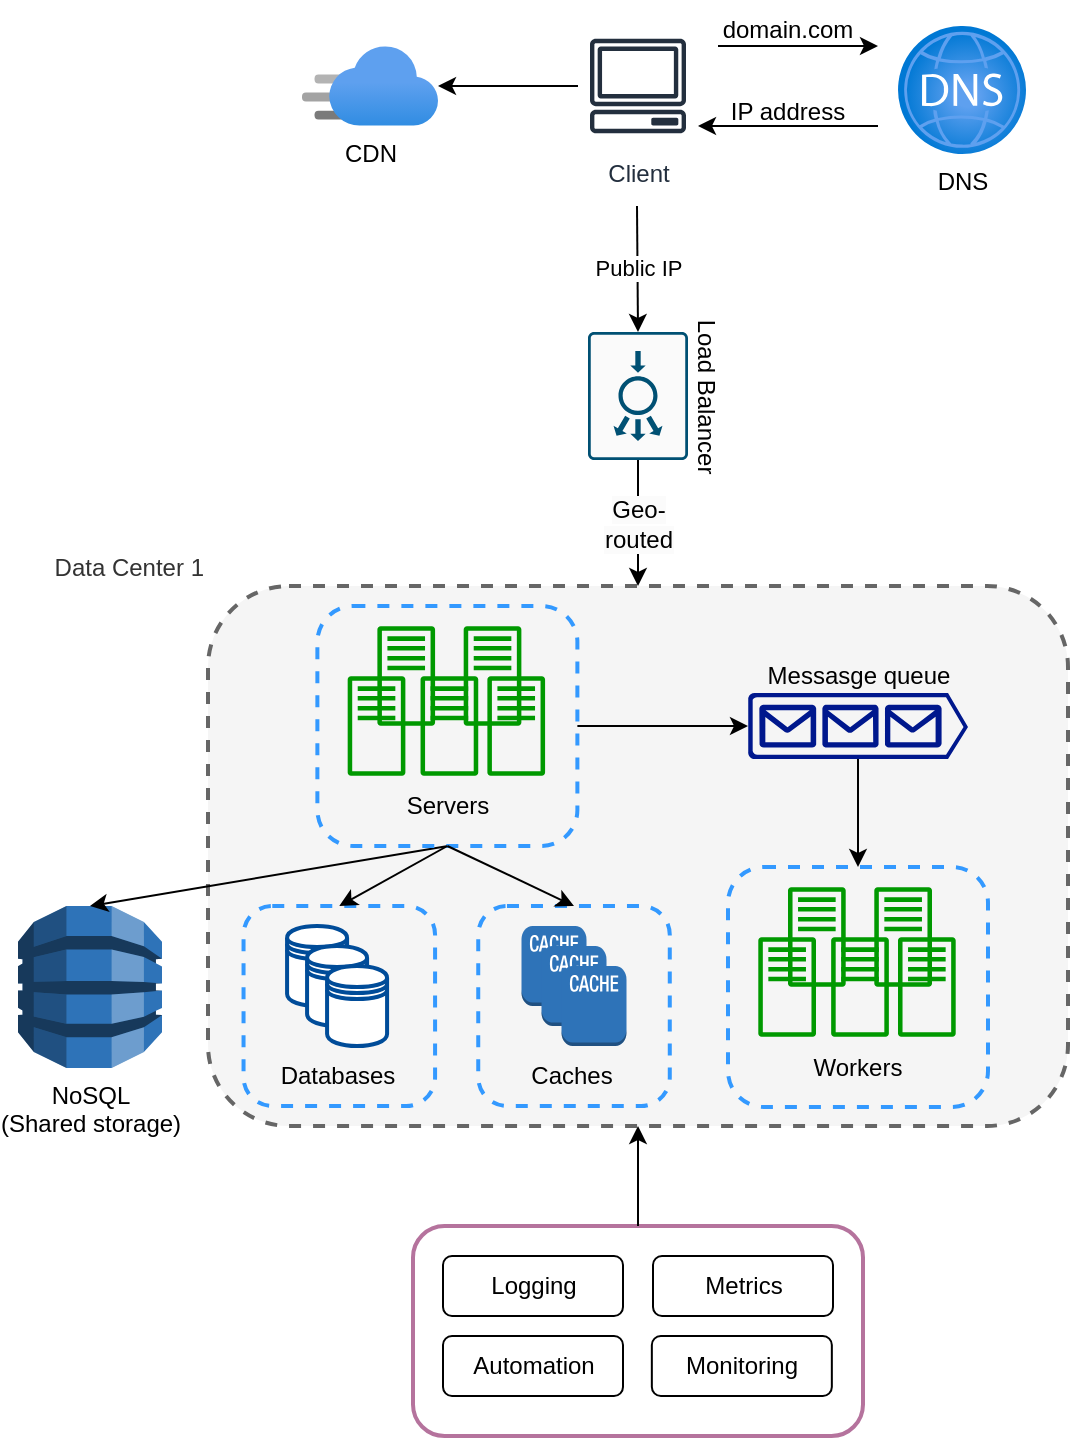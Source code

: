 <mxfile version="24.2.3" type="github">
  <diagram name="Page-1" id="aJdUUnHXH2kh8VmLgzIS">
    <mxGraphModel dx="1243" dy="831" grid="1" gridSize="10" guides="1" tooltips="1" connect="1" arrows="1" fold="1" page="1" pageScale="1" pageWidth="850" pageHeight="1100" math="0" shadow="0">
      <root>
        <mxCell id="0" />
        <mxCell id="1" parent="0" />
        <mxCell id="bp-vKxV_hlAgK0k2TYMo-3" value="Data Center 1" style="rounded=1;whiteSpace=wrap;html=1;dashed=1;strokeWidth=2;fillColor=#f5f5f5;fontColor=#333333;strokeColor=#666666;align=right;labelPosition=left;verticalLabelPosition=top;verticalAlign=bottom;" parent="1" vertex="1">
          <mxGeometry x="165" y="350" width="430" height="270" as="geometry" />
        </mxCell>
        <mxCell id="u_6Jhnb3s3K0sa4x8jdL-8" value="" style="rounded=1;whiteSpace=wrap;html=1;dashed=1;strokeWidth=2;fillColor=none;strokeColor=#3399FF;" parent="1" vertex="1">
          <mxGeometry x="182.77" y="510" width="95.77" height="100" as="geometry" />
        </mxCell>
        <mxCell id="IRDAZbnhrmjxmqdq8_ro-2" value="DNS" style="image;aspect=fixed;html=1;points=[];align=center;fontSize=12;image=img/lib/azure2/networking/DNS_Zones.svg;" parent="1" vertex="1">
          <mxGeometry x="510" y="70" width="64" height="64" as="geometry" />
        </mxCell>
        <mxCell id="IRDAZbnhrmjxmqdq8_ro-3" value="Client" style="sketch=0;outlineConnect=0;fontColor=#232F3E;gradientColor=none;strokeColor=#232F3E;fillColor=#ffffff;dashed=0;verticalLabelPosition=bottom;verticalAlign=top;align=center;html=1;fontSize=12;fontStyle=0;aspect=fixed;shape=mxgraph.aws4.resourceIcon;resIcon=mxgraph.aws4.client;" parent="1" vertex="1">
          <mxGeometry x="350" y="70" width="60" height="60" as="geometry" />
        </mxCell>
        <mxCell id="IRDAZbnhrmjxmqdq8_ro-4" value="" style="endArrow=classic;html=1;rounded=0;" parent="1" edge="1">
          <mxGeometry width="50" height="50" relative="1" as="geometry">
            <mxPoint x="420" y="80" as="sourcePoint" />
            <mxPoint x="500" y="80" as="targetPoint" />
          </mxGeometry>
        </mxCell>
        <mxCell id="IRDAZbnhrmjxmqdq8_ro-5" value="" style="endArrow=classic;html=1;rounded=0;" parent="1" edge="1">
          <mxGeometry width="50" height="50" relative="1" as="geometry">
            <mxPoint x="500" y="120" as="sourcePoint" />
            <mxPoint x="410" y="120" as="targetPoint" />
          </mxGeometry>
        </mxCell>
        <mxCell id="IRDAZbnhrmjxmqdq8_ro-6" value="domain.com" style="text;html=1;align=center;verticalAlign=middle;whiteSpace=wrap;rounded=0;" parent="1" vertex="1">
          <mxGeometry x="425" y="57" width="60" height="30" as="geometry" />
        </mxCell>
        <mxCell id="IRDAZbnhrmjxmqdq8_ro-7" value="IP address" style="text;html=1;align=center;verticalAlign=middle;whiteSpace=wrap;rounded=0;" parent="1" vertex="1">
          <mxGeometry x="425" y="98" width="60" height="30" as="geometry" />
        </mxCell>
        <mxCell id="IRDAZbnhrmjxmqdq8_ro-9" value="Public IP" style="endArrow=classic;html=1;rounded=0;entryX=0;entryY=0.5;entryDx=0;entryDy=0;entryPerimeter=0;" parent="1" target="bp-vKxV_hlAgK0k2TYMo-7" edge="1">
          <mxGeometry width="50" height="50" relative="1" as="geometry">
            <mxPoint x="379.5" y="160" as="sourcePoint" />
            <mxPoint x="379.5" y="230" as="targetPoint" />
          </mxGeometry>
        </mxCell>
        <mxCell id="IGtKASbwkltZqIFQSp29-2" value="" style="shape=datastore;whiteSpace=wrap;html=1;strokeColor=#004C99;strokeWidth=2;" parent="1" vertex="1">
          <mxGeometry x="204.54" y="520" width="30" height="40" as="geometry" />
        </mxCell>
        <mxCell id="bp-vKxV_hlAgK0k2TYMo-7" value="Load Balancer" style="sketch=0;points=[[0.015,0.015,0],[0.985,0.015,0],[0.985,0.985,0],[0.015,0.985,0],[0.25,0,0],[0.5,0,0],[0.75,0,0],[1,0.25,0],[1,0.5,0],[1,0.75,0],[0.75,1,0],[0.5,1,0],[0.25,1,0],[0,0.75,0],[0,0.5,0],[0,0.25,0]];verticalLabelPosition=top;html=1;verticalAlign=bottom;aspect=fixed;align=center;pointerEvents=1;shape=mxgraph.cisco19.rect;prIcon=load_balancer;fillColor=#FAFAFA;strokeColor=#005073;labelPosition=center;rotation=90;textDirection=ltr;" parent="1" vertex="1">
          <mxGeometry x="348" y="230" width="64" height="50" as="geometry" />
        </mxCell>
        <mxCell id="bp-vKxV_hlAgK0k2TYMo-8" value="&lt;span style=&quot;font-size: 12px; text-wrap: wrap; background-color: rgb(251, 251, 251);&quot;&gt;Geo-routed&lt;/span&gt;" style="endArrow=classic;html=1;rounded=0;exitX=1;exitY=0.5;exitDx=0;exitDy=0;exitPerimeter=0;entryX=0.5;entryY=0;entryDx=0;entryDy=0;" parent="1" source="bp-vKxV_hlAgK0k2TYMo-7" target="bp-vKxV_hlAgK0k2TYMo-3" edge="1">
          <mxGeometry width="50" height="50" relative="1" as="geometry">
            <mxPoint x="190" y="300" as="sourcePoint" />
            <mxPoint x="240" y="250" as="targetPoint" />
          </mxGeometry>
        </mxCell>
        <mxCell id="ZAImQmK_n9Z3y-bCYSJ8-1" value="CDN" style="image;aspect=fixed;html=1;points=[];align=center;fontSize=12;image=img/lib/azure2/app_services/CDN_Profiles.svg;" parent="1" vertex="1">
          <mxGeometry x="212" y="80" width="68" height="40" as="geometry" />
        </mxCell>
        <mxCell id="ZAImQmK_n9Z3y-bCYSJ8-2" value="" style="endArrow=classic;html=1;rounded=0;" parent="1" source="IRDAZbnhrmjxmqdq8_ro-3" target="ZAImQmK_n9Z3y-bCYSJ8-1" edge="1">
          <mxGeometry width="50" height="50" relative="1" as="geometry">
            <mxPoint x="400" y="450" as="sourcePoint" />
            <mxPoint x="450" y="400" as="targetPoint" />
          </mxGeometry>
        </mxCell>
        <mxCell id="ZAImQmK_n9Z3y-bCYSJ8-3" value="" style="outlineConnect=0;dashed=0;verticalLabelPosition=bottom;verticalAlign=top;align=center;html=1;shape=mxgraph.aws3.cache_node;fillColor=#2E73B8;gradientColor=none;" parent="1" vertex="1">
          <mxGeometry x="321.75" y="520" width="32.5" height="40" as="geometry" />
        </mxCell>
        <mxCell id="gn3RjjWk8DFoDF5kcvNO-3" value="NoSQL&lt;div&gt;(Shared storage)&lt;/div&gt;" style="outlineConnect=0;dashed=0;verticalLabelPosition=bottom;verticalAlign=top;align=center;html=1;shape=mxgraph.aws3.dynamo_db;fillColor=#2E73B8;gradientColor=none;" parent="1" vertex="1">
          <mxGeometry x="70" y="510" width="72" height="81" as="geometry" />
        </mxCell>
        <mxCell id="gn3RjjWk8DFoDF5kcvNO-4" value="" style="endArrow=classic;html=1;rounded=0;entryX=0.5;entryY=0;entryDx=0;entryDy=0;entryPerimeter=0;" parent="1" target="gn3RjjWk8DFoDF5kcvNO-3" edge="1">
          <mxGeometry width="50" height="50" relative="1" as="geometry">
            <mxPoint x="285" y="480" as="sourcePoint" />
            <mxPoint x="486" y="1064" as="targetPoint" />
          </mxGeometry>
        </mxCell>
        <mxCell id="Y4jwXqfifL86XG0g3Bbs-1" value="" style="rounded=1;whiteSpace=wrap;html=1;dashed=1;strokeWidth=2;fillColor=none;strokeColor=#3399FF;" parent="1" vertex="1">
          <mxGeometry x="219.69" y="360" width="130" height="120" as="geometry" />
        </mxCell>
        <mxCell id="Y4jwXqfifL86XG0g3Bbs-2" value="" style="sketch=0;outlineConnect=0;fontColor=#232F3E;gradientColor=none;fillColor=#009900;strokeColor=none;dashed=0;verticalLabelPosition=bottom;verticalAlign=top;align=center;html=1;fontSize=12;fontStyle=0;aspect=fixed;pointerEvents=1;shape=mxgraph.aws4.traditional_server;strokeWidth=1;" parent="1" vertex="1">
          <mxGeometry x="249.69" y="370" width="28.85" height="50" as="geometry" />
        </mxCell>
        <mxCell id="Y4jwXqfifL86XG0g3Bbs-3" value="" style="sketch=0;outlineConnect=0;fontColor=#232F3E;gradientColor=none;fillColor=#009900;strokeColor=none;dashed=0;verticalLabelPosition=bottom;verticalAlign=top;align=center;html=1;fontSize=12;fontStyle=0;aspect=fixed;pointerEvents=1;shape=mxgraph.aws4.traditional_server;strokeWidth=1;" parent="1" vertex="1">
          <mxGeometry x="292.84" y="370" width="28.85" height="50" as="geometry" />
        </mxCell>
        <mxCell id="Y4jwXqfifL86XG0g3Bbs-4" value="" style="sketch=0;outlineConnect=0;fontColor=#232F3E;gradientColor=none;fillColor=#009900;strokeColor=none;dashed=0;verticalLabelPosition=bottom;verticalAlign=top;align=center;html=1;fontSize=12;fontStyle=0;aspect=fixed;pointerEvents=1;shape=mxgraph.aws4.traditional_server;strokeWidth=1;" parent="1" vertex="1">
          <mxGeometry x="234.84" y="395" width="28.85" height="50" as="geometry" />
        </mxCell>
        <mxCell id="Y4jwXqfifL86XG0g3Bbs-5" value="" style="sketch=0;outlineConnect=0;fontColor=#232F3E;gradientColor=none;fillColor=#009900;strokeColor=none;dashed=0;verticalLabelPosition=bottom;verticalAlign=top;align=center;html=1;fontSize=12;fontStyle=0;aspect=fixed;pointerEvents=1;shape=mxgraph.aws4.traditional_server;strokeWidth=1;" parent="1" vertex="1">
          <mxGeometry x="271.27" y="395" width="28.85" height="50" as="geometry" />
        </mxCell>
        <mxCell id="Y4jwXqfifL86XG0g3Bbs-6" value="" style="sketch=0;outlineConnect=0;fontColor=#232F3E;gradientColor=none;fillColor=#009900;strokeColor=none;dashed=0;verticalLabelPosition=bottom;verticalAlign=top;align=center;html=1;fontSize=12;fontStyle=0;aspect=fixed;pointerEvents=1;shape=mxgraph.aws4.traditional_server;strokeWidth=1;" parent="1" vertex="1">
          <mxGeometry x="304.69" y="395" width="28.85" height="50" as="geometry" />
        </mxCell>
        <mxCell id="Y4jwXqfifL86XG0g3Bbs-8" value="Servers" style="text;html=1;align=center;verticalAlign=middle;whiteSpace=wrap;rounded=0;" parent="1" vertex="1">
          <mxGeometry x="254.69" y="445" width="60" height="30" as="geometry" />
        </mxCell>
        <mxCell id="Y4jwXqfifL86XG0g3Bbs-18" value="" style="shape=datastore;whiteSpace=wrap;html=1;strokeColor=#004C99;strokeWidth=2;" parent="1" vertex="1">
          <mxGeometry x="214.54" y="530" width="30" height="40" as="geometry" />
        </mxCell>
        <mxCell id="Y4jwXqfifL86XG0g3Bbs-19" value="" style="shape=datastore;whiteSpace=wrap;html=1;strokeColor=#004C99;strokeWidth=2;" parent="1" vertex="1">
          <mxGeometry x="224.54" y="540" width="30" height="40" as="geometry" />
        </mxCell>
        <mxCell id="Y4jwXqfifL86XG0g3Bbs-20" value="Databases" style="text;html=1;align=center;verticalAlign=middle;whiteSpace=wrap;rounded=0;" parent="1" vertex="1">
          <mxGeometry x="199.54" y="580" width="60" height="30" as="geometry" />
        </mxCell>
        <mxCell id="Y4jwXqfifL86XG0g3Bbs-26" value="" style="outlineConnect=0;dashed=0;verticalLabelPosition=bottom;verticalAlign=top;align=center;html=1;shape=mxgraph.aws3.cache_node;fillColor=#2E73B8;gradientColor=none;" parent="1" vertex="1">
          <mxGeometry x="331.75" y="530" width="32.5" height="40" as="geometry" />
        </mxCell>
        <mxCell id="Y4jwXqfifL86XG0g3Bbs-27" value="" style="outlineConnect=0;dashed=0;verticalLabelPosition=bottom;verticalAlign=top;align=center;html=1;shape=mxgraph.aws3.cache_node;fillColor=#2E73B8;gradientColor=none;" parent="1" vertex="1">
          <mxGeometry x="341.75" y="540" width="32.5" height="40" as="geometry" />
        </mxCell>
        <mxCell id="Y4jwXqfifL86XG0g3Bbs-28" value="" style="rounded=1;whiteSpace=wrap;html=1;dashed=1;strokeWidth=2;fillColor=none;strokeColor=#3399FF;" parent="1" vertex="1">
          <mxGeometry x="300.12" y="510" width="95.77" height="100" as="geometry" />
        </mxCell>
        <mxCell id="Y4jwXqfifL86XG0g3Bbs-29" value="Caches" style="text;html=1;align=center;verticalAlign=middle;whiteSpace=wrap;rounded=0;" parent="1" vertex="1">
          <mxGeometry x="316.89" y="580" width="60" height="30" as="geometry" />
        </mxCell>
        <mxCell id="Y4jwXqfifL86XG0g3Bbs-55" value="" style="endArrow=classic;html=1;rounded=0;exitX=0.5;exitY=1;exitDx=0;exitDy=0;entryX=0.5;entryY=0;entryDx=0;entryDy=0;" parent="1" source="Y4jwXqfifL86XG0g3Bbs-1" target="u_6Jhnb3s3K0sa4x8jdL-8" edge="1">
          <mxGeometry width="50" height="50" relative="1" as="geometry">
            <mxPoint x="455" y="530" as="sourcePoint" />
            <mxPoint x="505" y="480" as="targetPoint" />
          </mxGeometry>
        </mxCell>
        <mxCell id="Y4jwXqfifL86XG0g3Bbs-56" value="" style="endArrow=classic;html=1;rounded=0;exitX=0.5;exitY=1;exitDx=0;exitDy=0;entryX=0.5;entryY=0;entryDx=0;entryDy=0;" parent="1" source="Y4jwXqfifL86XG0g3Bbs-1" target="Y4jwXqfifL86XG0g3Bbs-28" edge="1">
          <mxGeometry width="50" height="50" relative="1" as="geometry">
            <mxPoint x="295" y="490" as="sourcePoint" />
            <mxPoint x="241" y="520" as="targetPoint" />
          </mxGeometry>
        </mxCell>
        <mxCell id="dHWsdJInMsO5e4yq7-AD-1" value="" style="rounded=1;whiteSpace=wrap;html=1;dashed=1;strokeWidth=2;fillColor=none;strokeColor=#3399FF;" parent="1" vertex="1">
          <mxGeometry x="425" y="490.5" width="130" height="120" as="geometry" />
        </mxCell>
        <mxCell id="dHWsdJInMsO5e4yq7-AD-2" value="" style="sketch=0;outlineConnect=0;fontColor=#232F3E;gradientColor=none;fillColor=#009900;strokeColor=none;dashed=0;verticalLabelPosition=bottom;verticalAlign=top;align=center;html=1;fontSize=12;fontStyle=0;aspect=fixed;pointerEvents=1;shape=mxgraph.aws4.traditional_server;strokeWidth=1;" parent="1" vertex="1">
          <mxGeometry x="455" y="500.5" width="28.85" height="50" as="geometry" />
        </mxCell>
        <mxCell id="dHWsdJInMsO5e4yq7-AD-3" value="" style="sketch=0;outlineConnect=0;fontColor=#232F3E;gradientColor=none;fillColor=#009900;strokeColor=none;dashed=0;verticalLabelPosition=bottom;verticalAlign=top;align=center;html=1;fontSize=12;fontStyle=0;aspect=fixed;pointerEvents=1;shape=mxgraph.aws4.traditional_server;strokeWidth=1;" parent="1" vertex="1">
          <mxGeometry x="498.15" y="500.5" width="28.85" height="50" as="geometry" />
        </mxCell>
        <mxCell id="dHWsdJInMsO5e4yq7-AD-4" value="" style="sketch=0;outlineConnect=0;fontColor=#232F3E;gradientColor=none;fillColor=#009900;strokeColor=none;dashed=0;verticalLabelPosition=bottom;verticalAlign=top;align=center;html=1;fontSize=12;fontStyle=0;aspect=fixed;pointerEvents=1;shape=mxgraph.aws4.traditional_server;strokeWidth=1;" parent="1" vertex="1">
          <mxGeometry x="440.15" y="525.5" width="28.85" height="50" as="geometry" />
        </mxCell>
        <mxCell id="dHWsdJInMsO5e4yq7-AD-5" value="" style="sketch=0;outlineConnect=0;fontColor=#232F3E;gradientColor=none;fillColor=#009900;strokeColor=none;dashed=0;verticalLabelPosition=bottom;verticalAlign=top;align=center;html=1;fontSize=12;fontStyle=0;aspect=fixed;pointerEvents=1;shape=mxgraph.aws4.traditional_server;strokeWidth=1;" parent="1" vertex="1">
          <mxGeometry x="476.58" y="525.5" width="28.85" height="50" as="geometry" />
        </mxCell>
        <mxCell id="dHWsdJInMsO5e4yq7-AD-6" value="" style="sketch=0;outlineConnect=0;fontColor=#232F3E;gradientColor=none;fillColor=#009900;strokeColor=none;dashed=0;verticalLabelPosition=bottom;verticalAlign=top;align=center;html=1;fontSize=12;fontStyle=0;aspect=fixed;pointerEvents=1;shape=mxgraph.aws4.traditional_server;strokeWidth=1;" parent="1" vertex="1">
          <mxGeometry x="510" y="525.5" width="28.85" height="50" as="geometry" />
        </mxCell>
        <mxCell id="dHWsdJInMsO5e4yq7-AD-7" value="Workers" style="text;html=1;align=center;verticalAlign=middle;whiteSpace=wrap;rounded=0;" parent="1" vertex="1">
          <mxGeometry x="460" y="575.5" width="60" height="30" as="geometry" />
        </mxCell>
        <mxCell id="dHWsdJInMsO5e4yq7-AD-8" value="Messasge queue" style="sketch=0;aspect=fixed;pointerEvents=1;shadow=0;dashed=0;html=1;strokeColor=none;labelPosition=center;verticalLabelPosition=top;verticalAlign=bottom;align=center;fillColor=#00188D;shape=mxgraph.azure.queue_generic" parent="1" vertex="1">
          <mxGeometry x="435" y="403.5" width="110" height="33" as="geometry" />
        </mxCell>
        <mxCell id="dHWsdJInMsO5e4yq7-AD-9" value="" style="endArrow=classic;html=1;rounded=0;exitX=1;exitY=0.5;exitDx=0;exitDy=0;entryX=0;entryY=0.5;entryDx=0;entryDy=0;entryPerimeter=0;" parent="1" source="Y4jwXqfifL86XG0g3Bbs-1" target="dHWsdJInMsO5e4yq7-AD-8" edge="1">
          <mxGeometry width="50" height="50" relative="1" as="geometry">
            <mxPoint x="400" y="450" as="sourcePoint" />
            <mxPoint x="450" y="400" as="targetPoint" />
          </mxGeometry>
        </mxCell>
        <mxCell id="dHWsdJInMsO5e4yq7-AD-10" value="" style="endArrow=classic;html=1;rounded=0;exitX=0.5;exitY=1;exitDx=0;exitDy=0;exitPerimeter=0;entryX=0.5;entryY=0;entryDx=0;entryDy=0;" parent="1" source="dHWsdJInMsO5e4yq7-AD-8" target="dHWsdJInMsO5e4yq7-AD-1" edge="1">
          <mxGeometry width="50" height="50" relative="1" as="geometry">
            <mxPoint x="400" y="450" as="sourcePoint" />
            <mxPoint x="450" y="400" as="targetPoint" />
          </mxGeometry>
        </mxCell>
        <mxCell id="WcxSPvnPbZs15Tvt1uve-1" value="Logging" style="rounded=1;whiteSpace=wrap;html=1;" vertex="1" parent="1">
          <mxGeometry x="282.5" y="685" width="90" height="30" as="geometry" />
        </mxCell>
        <mxCell id="WcxSPvnPbZs15Tvt1uve-2" value="Metrics" style="rounded=1;whiteSpace=wrap;html=1;" vertex="1" parent="1">
          <mxGeometry x="387.5" y="685" width="90" height="30" as="geometry" />
        </mxCell>
        <mxCell id="WcxSPvnPbZs15Tvt1uve-3" value="Automation" style="rounded=1;whiteSpace=wrap;html=1;" vertex="1" parent="1">
          <mxGeometry x="282.5" y="725" width="90" height="30" as="geometry" />
        </mxCell>
        <mxCell id="WcxSPvnPbZs15Tvt1uve-4" value="Monitoring" style="rounded=1;whiteSpace=wrap;html=1;" vertex="1" parent="1">
          <mxGeometry x="386.92" y="725" width="90" height="30" as="geometry" />
        </mxCell>
        <mxCell id="WcxSPvnPbZs15Tvt1uve-5" value="" style="rounded=1;whiteSpace=wrap;html=1;fillColor=none;strokeWidth=2;strokeColor=#B5739D;" vertex="1" parent="1">
          <mxGeometry x="267.5" y="670" width="225" height="105" as="geometry" />
        </mxCell>
        <mxCell id="WcxSPvnPbZs15Tvt1uve-6" value="" style="endArrow=classic;html=1;rounded=0;exitX=0.5;exitY=0;exitDx=0;exitDy=0;entryX=0.5;entryY=1;entryDx=0;entryDy=0;" edge="1" parent="1" source="WcxSPvnPbZs15Tvt1uve-5" target="bp-vKxV_hlAgK0k2TYMo-3">
          <mxGeometry width="50" height="50" relative="1" as="geometry">
            <mxPoint x="400" y="590" as="sourcePoint" />
            <mxPoint x="450" y="540" as="targetPoint" />
          </mxGeometry>
        </mxCell>
      </root>
    </mxGraphModel>
  </diagram>
</mxfile>
